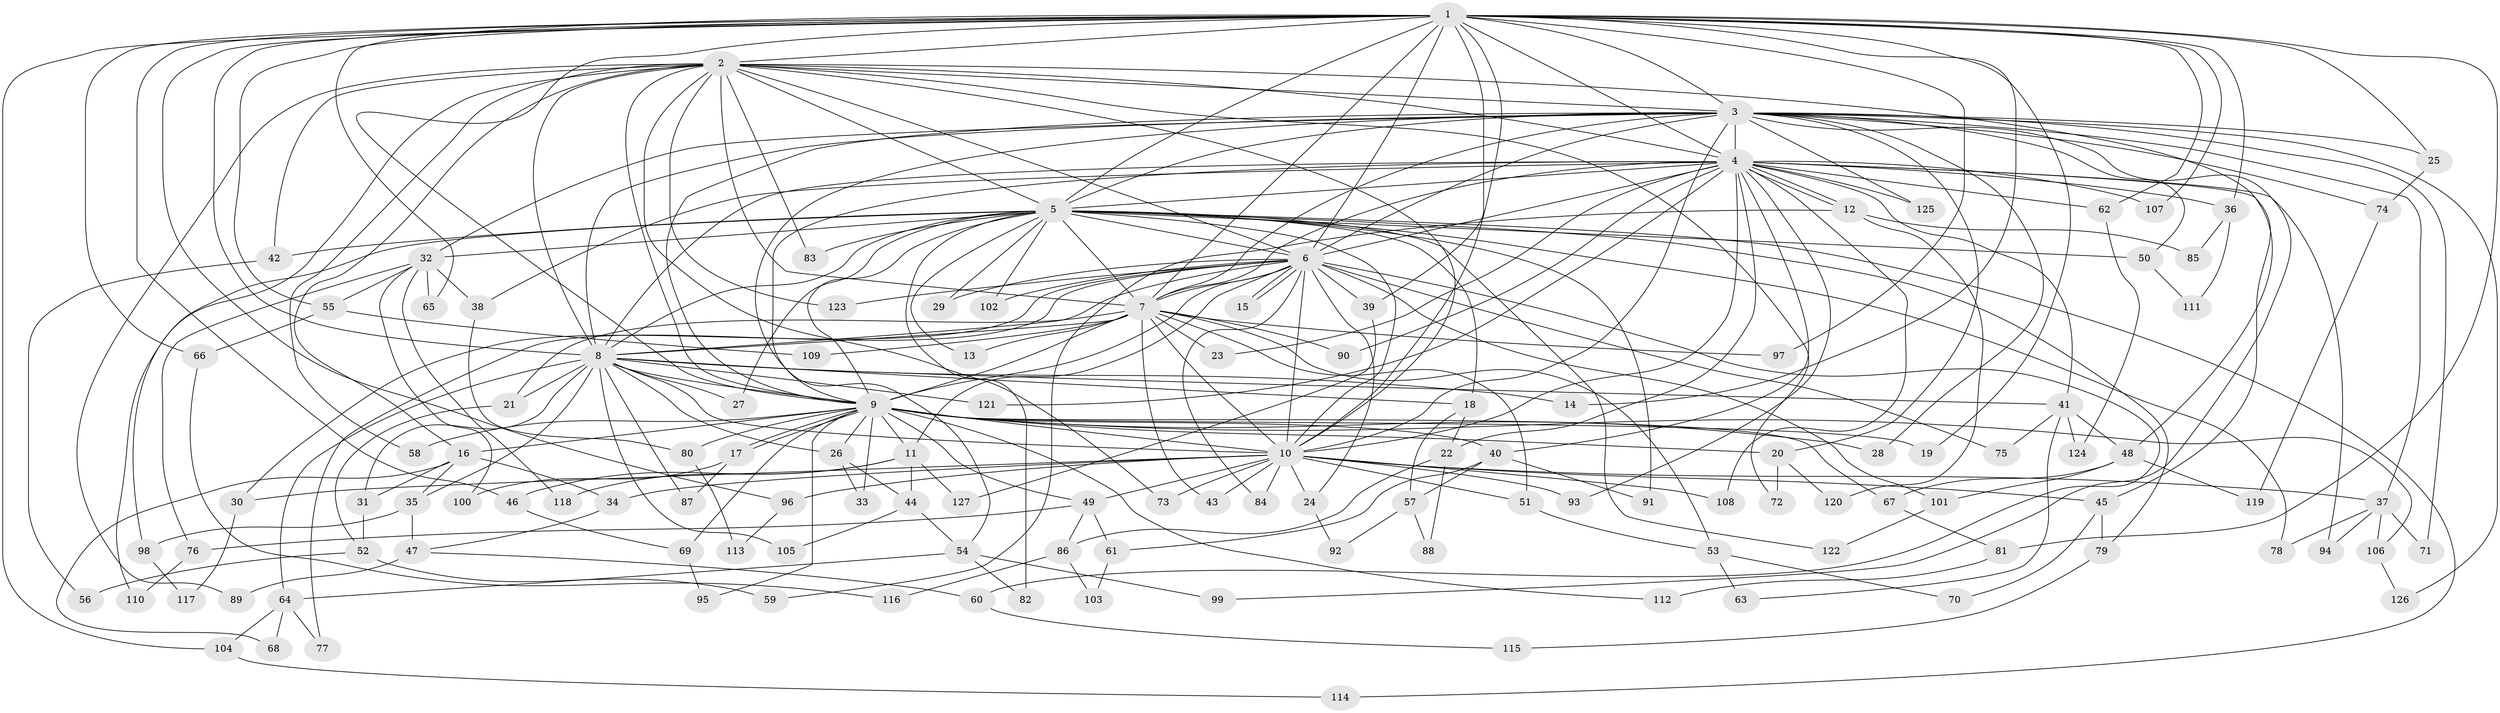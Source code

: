// Generated by graph-tools (version 1.1) at 2025/14/03/09/25 04:14:10]
// undirected, 127 vertices, 279 edges
graph export_dot {
graph [start="1"]
  node [color=gray90,style=filled];
  1;
  2;
  3;
  4;
  5;
  6;
  7;
  8;
  9;
  10;
  11;
  12;
  13;
  14;
  15;
  16;
  17;
  18;
  19;
  20;
  21;
  22;
  23;
  24;
  25;
  26;
  27;
  28;
  29;
  30;
  31;
  32;
  33;
  34;
  35;
  36;
  37;
  38;
  39;
  40;
  41;
  42;
  43;
  44;
  45;
  46;
  47;
  48;
  49;
  50;
  51;
  52;
  53;
  54;
  55;
  56;
  57;
  58;
  59;
  60;
  61;
  62;
  63;
  64;
  65;
  66;
  67;
  68;
  69;
  70;
  71;
  72;
  73;
  74;
  75;
  76;
  77;
  78;
  79;
  80;
  81;
  82;
  83;
  84;
  85;
  86;
  87;
  88;
  89;
  90;
  91;
  92;
  93;
  94;
  95;
  96;
  97;
  98;
  99;
  100;
  101;
  102;
  103;
  104;
  105;
  106;
  107;
  108;
  109;
  110;
  111;
  112;
  113;
  114;
  115;
  116;
  117;
  118;
  119;
  120;
  121;
  122;
  123;
  124;
  125;
  126;
  127;
  1 -- 2;
  1 -- 3;
  1 -- 4;
  1 -- 5;
  1 -- 6;
  1 -- 7;
  1 -- 8;
  1 -- 9;
  1 -- 10;
  1 -- 14;
  1 -- 19;
  1 -- 25;
  1 -- 36;
  1 -- 39;
  1 -- 46;
  1 -- 55;
  1 -- 62;
  1 -- 65;
  1 -- 66;
  1 -- 81;
  1 -- 96;
  1 -- 97;
  1 -- 104;
  1 -- 107;
  2 -- 3;
  2 -- 4;
  2 -- 5;
  2 -- 6;
  2 -- 7;
  2 -- 8;
  2 -- 9;
  2 -- 10;
  2 -- 16;
  2 -- 42;
  2 -- 48;
  2 -- 58;
  2 -- 72;
  2 -- 73;
  2 -- 83;
  2 -- 89;
  2 -- 98;
  2 -- 123;
  3 -- 4;
  3 -- 5;
  3 -- 6;
  3 -- 7;
  3 -- 8;
  3 -- 9;
  3 -- 10;
  3 -- 20;
  3 -- 25;
  3 -- 28;
  3 -- 32;
  3 -- 37;
  3 -- 50;
  3 -- 54;
  3 -- 71;
  3 -- 74;
  3 -- 99;
  3 -- 125;
  3 -- 126;
  4 -- 5;
  4 -- 6;
  4 -- 7;
  4 -- 8;
  4 -- 9;
  4 -- 10;
  4 -- 12;
  4 -- 12;
  4 -- 22;
  4 -- 23;
  4 -- 36;
  4 -- 38;
  4 -- 40;
  4 -- 41;
  4 -- 45;
  4 -- 62;
  4 -- 90;
  4 -- 93;
  4 -- 94;
  4 -- 107;
  4 -- 108;
  4 -- 121;
  4 -- 125;
  5 -- 6;
  5 -- 7;
  5 -- 8;
  5 -- 9;
  5 -- 10;
  5 -- 13;
  5 -- 18;
  5 -- 27;
  5 -- 29;
  5 -- 32;
  5 -- 42;
  5 -- 50;
  5 -- 78;
  5 -- 79;
  5 -- 82;
  5 -- 83;
  5 -- 91;
  5 -- 102;
  5 -- 110;
  5 -- 114;
  5 -- 122;
  6 -- 7;
  6 -- 8;
  6 -- 9;
  6 -- 10;
  6 -- 11;
  6 -- 15;
  6 -- 15;
  6 -- 24;
  6 -- 29;
  6 -- 30;
  6 -- 39;
  6 -- 60;
  6 -- 75;
  6 -- 77;
  6 -- 84;
  6 -- 101;
  6 -- 102;
  6 -- 123;
  7 -- 8;
  7 -- 9;
  7 -- 10;
  7 -- 13;
  7 -- 21;
  7 -- 23;
  7 -- 43;
  7 -- 51;
  7 -- 53;
  7 -- 90;
  7 -- 97;
  7 -- 109;
  8 -- 9;
  8 -- 10;
  8 -- 14;
  8 -- 18;
  8 -- 21;
  8 -- 26;
  8 -- 27;
  8 -- 31;
  8 -- 35;
  8 -- 41;
  8 -- 64;
  8 -- 87;
  8 -- 105;
  8 -- 121;
  9 -- 10;
  9 -- 11;
  9 -- 16;
  9 -- 17;
  9 -- 17;
  9 -- 19;
  9 -- 20;
  9 -- 26;
  9 -- 28;
  9 -- 33;
  9 -- 40;
  9 -- 49;
  9 -- 58;
  9 -- 67;
  9 -- 69;
  9 -- 80;
  9 -- 95;
  9 -- 106;
  9 -- 112;
  10 -- 24;
  10 -- 30;
  10 -- 34;
  10 -- 37;
  10 -- 43;
  10 -- 45;
  10 -- 49;
  10 -- 51;
  10 -- 73;
  10 -- 84;
  10 -- 93;
  10 -- 96;
  10 -- 108;
  11 -- 44;
  11 -- 46;
  11 -- 118;
  11 -- 127;
  12 -- 59;
  12 -- 85;
  12 -- 120;
  16 -- 31;
  16 -- 34;
  16 -- 35;
  16 -- 68;
  17 -- 87;
  17 -- 100;
  18 -- 22;
  18 -- 57;
  20 -- 72;
  20 -- 120;
  21 -- 52;
  22 -- 86;
  22 -- 88;
  24 -- 92;
  25 -- 74;
  26 -- 33;
  26 -- 44;
  30 -- 117;
  31 -- 52;
  32 -- 38;
  32 -- 55;
  32 -- 65;
  32 -- 76;
  32 -- 100;
  32 -- 118;
  34 -- 47;
  35 -- 47;
  35 -- 98;
  36 -- 85;
  36 -- 111;
  37 -- 71;
  37 -- 78;
  37 -- 94;
  37 -- 106;
  38 -- 80;
  39 -- 127;
  40 -- 57;
  40 -- 61;
  40 -- 91;
  41 -- 48;
  41 -- 63;
  41 -- 75;
  41 -- 124;
  42 -- 56;
  44 -- 54;
  44 -- 105;
  45 -- 70;
  45 -- 79;
  46 -- 69;
  47 -- 60;
  47 -- 89;
  48 -- 67;
  48 -- 101;
  48 -- 119;
  49 -- 61;
  49 -- 76;
  49 -- 86;
  50 -- 111;
  51 -- 53;
  52 -- 56;
  52 -- 59;
  53 -- 63;
  53 -- 70;
  54 -- 64;
  54 -- 82;
  54 -- 99;
  55 -- 66;
  55 -- 109;
  57 -- 88;
  57 -- 92;
  60 -- 115;
  61 -- 103;
  62 -- 124;
  64 -- 68;
  64 -- 77;
  64 -- 104;
  66 -- 116;
  67 -- 81;
  69 -- 95;
  74 -- 119;
  76 -- 110;
  79 -- 115;
  80 -- 113;
  81 -- 112;
  86 -- 103;
  86 -- 116;
  96 -- 113;
  98 -- 117;
  101 -- 122;
  104 -- 114;
  106 -- 126;
}
